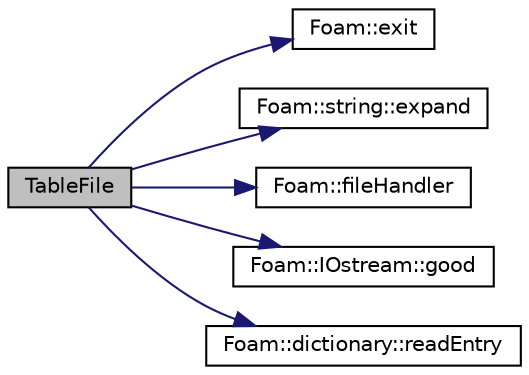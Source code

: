 digraph "TableFile"
{
  bgcolor="transparent";
  edge [fontname="Helvetica",fontsize="10",labelfontname="Helvetica",labelfontsize="10"];
  node [fontname="Helvetica",fontsize="10",shape=record];
  rankdir="LR";
  Node1 [label="TableFile",height=0.2,width=0.4,color="black", fillcolor="grey75", style="filled" fontcolor="black"];
  Node1 -> Node2 [color="midnightblue",fontsize="10",style="solid",fontname="Helvetica"];
  Node2 [label="Foam::exit",height=0.2,width=0.4,color="black",URL="$namespaceFoam.html#a06ca7250d8e89caf05243ec094843642"];
  Node1 -> Node3 [color="midnightblue",fontsize="10",style="solid",fontname="Helvetica"];
  Node3 [label="Foam::string::expand",height=0.2,width=0.4,color="black",URL="$classFoam_1_1string.html#a99762e1bec412804aad30b9752abbac2",tooltip="Inplace expand initial tags, tildes, and all occurrences of environment variables as per stringOps::e..."];
  Node1 -> Node4 [color="midnightblue",fontsize="10",style="solid",fontname="Helvetica"];
  Node4 [label="Foam::fileHandler",height=0.2,width=0.4,color="black",URL="$namespaceFoam.html#a04d5051c9ff037a58acee81e362598fc",tooltip="Get current file handler. "];
  Node1 -> Node5 [color="midnightblue",fontsize="10",style="solid",fontname="Helvetica"];
  Node5 [label="Foam::IOstream::good",height=0.2,width=0.4,color="black",URL="$classFoam_1_1IOstream.html#ad2e41c8280b6cdf93d39e1135d2abdf7",tooltip="Return true if next operation might succeed. "];
  Node1 -> Node6 [color="midnightblue",fontsize="10",style="solid",fontname="Helvetica"];
  Node6 [label="Foam::dictionary::readEntry",height=0.2,width=0.4,color="black",URL="$classFoam_1_1dictionary.html#a954a4c86885c9d8c97bfc61959cd8f1f",tooltip="Find entry and assign to T val. FatalIOError if it is found and the number of tokens is incorrect..."];
}
